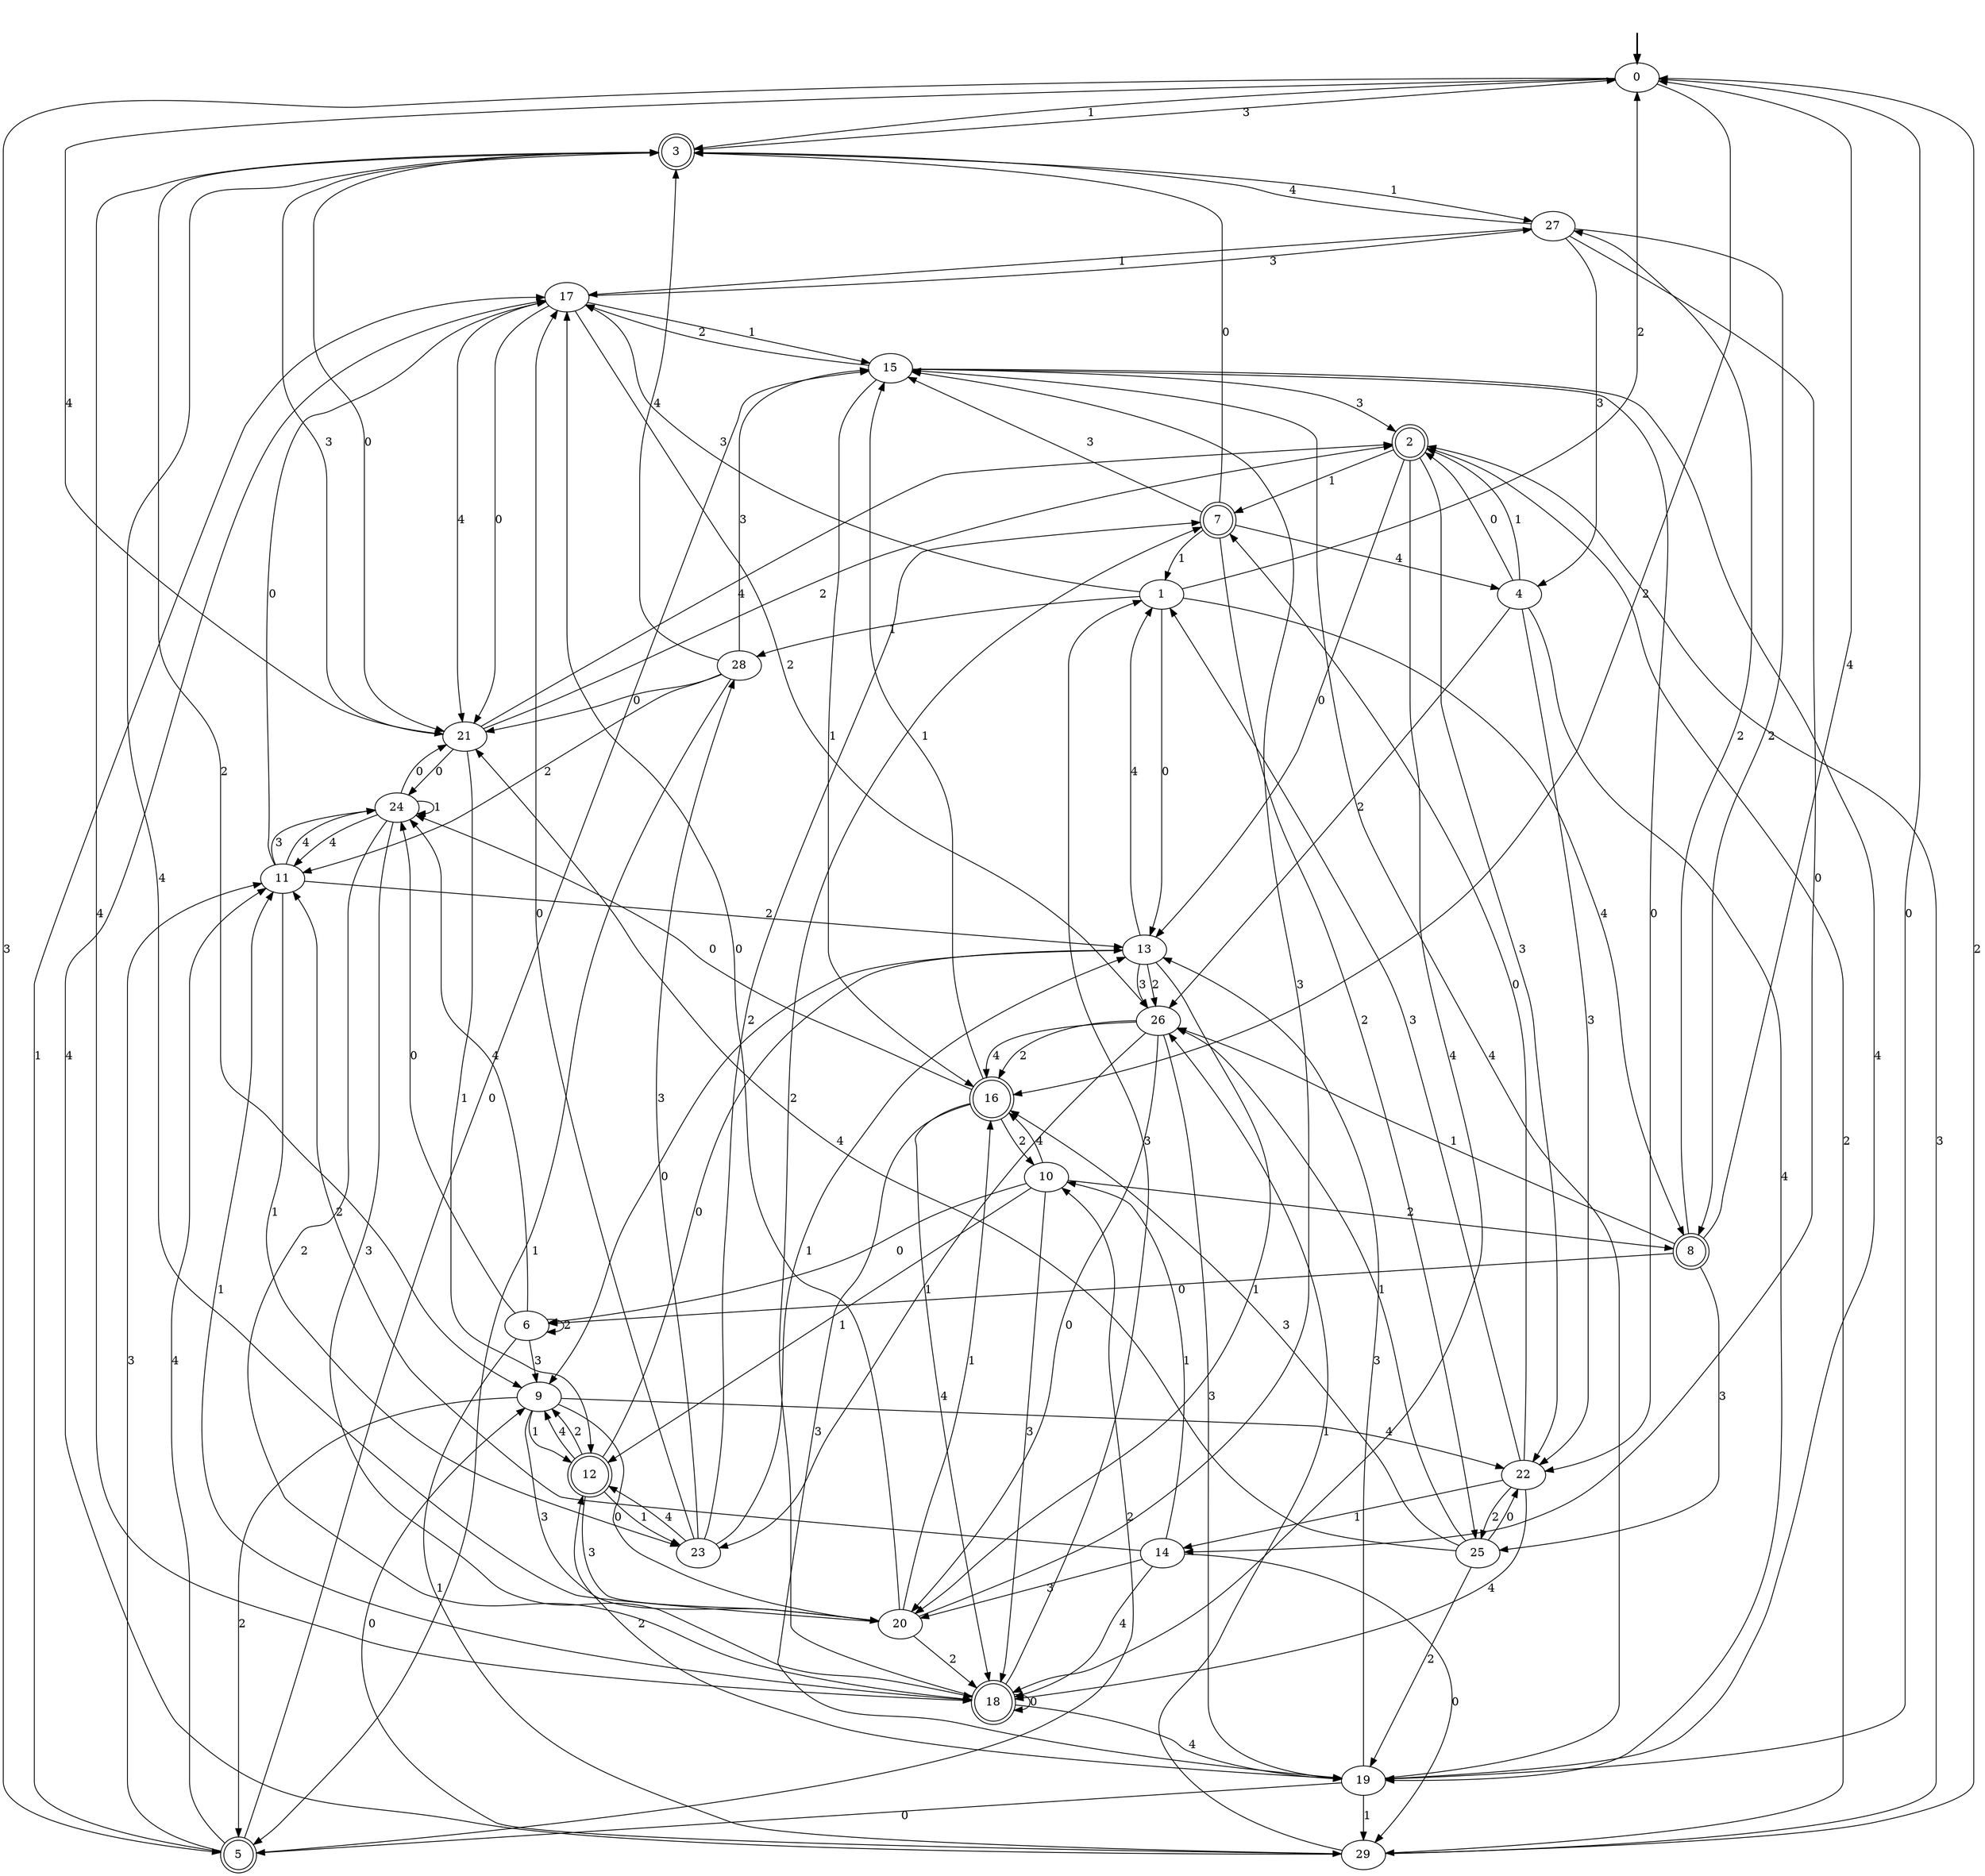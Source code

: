 digraph {
	fake [style=invisible]
	0 [root=true]
	1
	2 [shape=doublecircle]
	3 [shape=doublecircle]
	4
	5 [shape=doublecircle]
	6
	7 [shape=doublecircle]
	8 [shape=doublecircle]
	9
	10
	11
	12 [shape=doublecircle]
	13
	14
	15
	16 [shape=doublecircle]
	17
	18 [shape=doublecircle]
	19
	20
	21
	22
	23
	24
	25
	26
	27
	28
	29
	fake -> 0 [style=bold]
	28 -> 5 [label=1]
	27 -> 17 [label=1]
	25 -> 16 [label=3]
	3 -> 18 [label=4]
	16 -> 18 [label=4]
	27 -> 14 [label=0]
	2 -> 29 [label=2]
	28 -> 15 [label=3]
	26 -> 16 [label=4]
	6 -> 6 [label=2]
	7 -> 4 [label=4]
	22 -> 1 [label=3]
	8 -> 0 [label=4]
	15 -> 22 [label=0]
	14 -> 18 [label=4]
	26 -> 20 [label=0]
	29 -> 9 [label=0]
	13 -> 1 [label=4]
	3 -> 9 [label=2]
	8 -> 26 [label=1]
	19 -> 13 [label=3]
	10 -> 18 [label=3]
	12 -> 20 [label=3]
	3 -> 21 [label=0]
	3 -> 27 [label=1]
	1 -> 0 [label=2]
	27 -> 4 [label=3]
	24 -> 18 [label=2]
	22 -> 25 [label=2]
	18 -> 1 [label=3]
	11 -> 13 [label=2]
	18 -> 18 [label=0]
	23 -> 13 [label=1]
	3 -> 0 [label=3]
	9 -> 12 [label=1]
	8 -> 6 [label=0]
	20 -> 18 [label=2]
	21 -> 12 [label=1]
	9 -> 22 [label=4]
	21 -> 24 [label=0]
	19 -> 12 [label=2]
	5 -> 10 [label=2]
	9 -> 5 [label=2]
	15 -> 16 [label=1]
	25 -> 26 [label=1]
	25 -> 21 [label=4]
	17 -> 21 [label=0]
	26 -> 23 [label=1]
	6 -> 24 [label=0]
	13 -> 9 [label=0]
	0 -> 5 [label=3]
	11 -> 23 [label=1]
	12 -> 13 [label=0]
	20 -> 15 [label=3]
	23 -> 12 [label=4]
	16 -> 15 [label=1]
	11 -> 24 [label=3]
	13 -> 26 [label=2]
	21 -> 2 [label=4]
	4 -> 22 [label=3]
	15 -> 19 [label=4]
	5 -> 15 [label=0]
	22 -> 7 [label=0]
	28 -> 11 [label=2]
	7 -> 1 [label=1]
	24 -> 24 [label=1]
	27 -> 8 [label=2]
	4 -> 2 [label=0]
	7 -> 25 [label=2]
	24 -> 21 [label=0]
	2 -> 22 [label=3]
	8 -> 25 [label=3]
	10 -> 6 [label=0]
	10 -> 12 [label=1]
	12 -> 9 [label=4]
	14 -> 11 [label=2]
	26 -> 19 [label=3]
	12 -> 23 [label=1]
	2 -> 18 [label=4]
	17 -> 15 [label=1]
	18 -> 7 [label=2]
	10 -> 8 [label=2]
	10 -> 16 [label=4]
	0 -> 16 [label=2]
	24 -> 18 [label=3]
	7 -> 3 [label=0]
	2 -> 7 [label=1]
	25 -> 19 [label=2]
	11 -> 24 [label=4]
	1 -> 28 [label=1]
	26 -> 16 [label=2]
	21 -> 3 [label=3]
	0 -> 19 [label=0]
	11 -> 17 [label=0]
	25 -> 22 [label=0]
	2 -> 13 [label=0]
	17 -> 21 [label=4]
	6 -> 9 [label=3]
	19 -> 5 [label=0]
	20 -> 16 [label=1]
	6 -> 29 [label=1]
	14 -> 20 [label=3]
	19 -> 15 [label=4]
	9 -> 20 [label=3]
	17 -> 27 [label=3]
	6 -> 24 [label=4]
	5 -> 17 [label=1]
	28 -> 3 [label=4]
	4 -> 26 [label=2]
	8 -> 27 [label=2]
	29 -> 17 [label=4]
	29 -> 2 [label=3]
	27 -> 3 [label=4]
	0 -> 21 [label=4]
	18 -> 11 [label=1]
	16 -> 10 [label=2]
	29 -> 0 [label=2]
	21 -> 2 [label=2]
	23 -> 28 [label=3]
	13 -> 26 [label=3]
	15 -> 2 [label=3]
	5 -> 11 [label=4]
	14 -> 29 [label=0]
	5 -> 11 [label=3]
	20 -> 3 [label=4]
	9 -> 20 [label=0]
	22 -> 14 [label=1]
	24 -> 11 [label=4]
	20 -> 17 [label=0]
	17 -> 26 [label=2]
	4 -> 19 [label=4]
	1 -> 8 [label=4]
	23 -> 17 [label=0]
	1 -> 13 [label=0]
	14 -> 10 [label=1]
	0 -> 3 [label=1]
	1 -> 17 [label=3]
	4 -> 2 [label=1]
	29 -> 26 [label=1]
	12 -> 9 [label=2]
	22 -> 18 [label=4]
	23 -> 7 [label=2]
	16 -> 24 [label=0]
	16 -> 19 [label=3]
	7 -> 15 [label=3]
	13 -> 20 [label=1]
	15 -> 17 [label=2]
	19 -> 29 [label=1]
	18 -> 19 [label=4]
	28 -> 21 [label=0]
}
